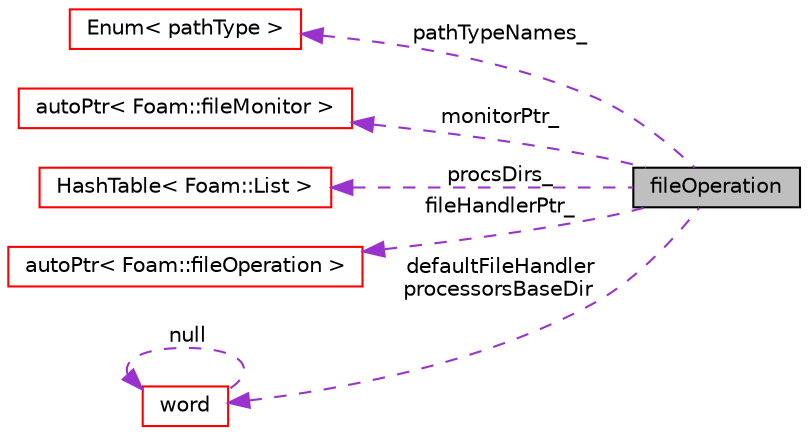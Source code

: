 digraph "fileOperation"
{
  bgcolor="transparent";
  edge [fontname="Helvetica",fontsize="10",labelfontname="Helvetica",labelfontsize="10"];
  node [fontname="Helvetica",fontsize="10",shape=record];
  rankdir="LR";
  Node1 [label="fileOperation",height=0.2,width=0.4,color="black", fillcolor="grey75", style="filled" fontcolor="black"];
  Node2 -> Node1 [dir="back",color="darkorchid3",fontsize="10",style="dashed",label=" pathTypeNames_" ,fontname="Helvetica"];
  Node2 [label="Enum\< pathType \>",height=0.2,width=0.4,color="red",URL="$classFoam_1_1Enum.html"];
  Node3 -> Node1 [dir="back",color="darkorchid3",fontsize="10",style="dashed",label=" monitorPtr_" ,fontname="Helvetica"];
  Node3 [label="autoPtr\< Foam::fileMonitor \>",height=0.2,width=0.4,color="red",URL="$classFoam_1_1autoPtr.html"];
  Node4 -> Node1 [dir="back",color="darkorchid3",fontsize="10",style="dashed",label=" procsDirs_" ,fontname="Helvetica"];
  Node4 [label="HashTable\< Foam::List \>",height=0.2,width=0.4,color="red",URL="$classFoam_1_1HashTable.html"];
  Node5 -> Node1 [dir="back",color="darkorchid3",fontsize="10",style="dashed",label=" fileHandlerPtr_" ,fontname="Helvetica"];
  Node5 [label="autoPtr\< Foam::fileOperation \>",height=0.2,width=0.4,color="red",URL="$classFoam_1_1autoPtr.html"];
  Node6 -> Node1 [dir="back",color="darkorchid3",fontsize="10",style="dashed",label=" defaultFileHandler\nprocessorsBaseDir" ,fontname="Helvetica"];
  Node6 [label="word",height=0.2,width=0.4,color="red",URL="$classFoam_1_1word.html",tooltip="A class for handling words, derived from Foam::string. "];
  Node6 -> Node6 [dir="back",color="darkorchid3",fontsize="10",style="dashed",label=" null" ,fontname="Helvetica"];
}

